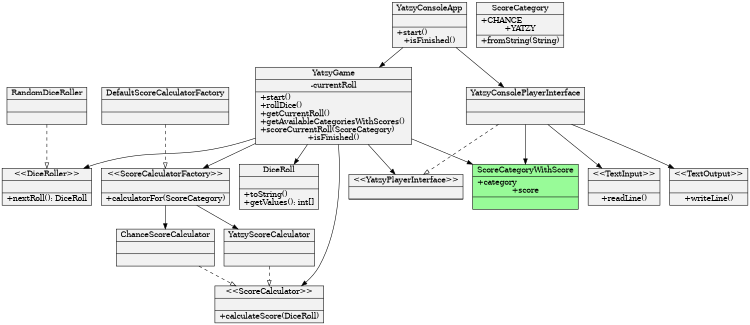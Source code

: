 digraph display_score_with_category_green {
size="5,5"
node[shape=record,style=filled,fillcolor=gray95]

1[label = "{YatzyConsoleApp||+start()\l+isFinished()}"]
2[label = "{\<\<TextInput\>\>||+readLine()}"]
3[label = "{\<\<TextOutput\>\>||+writeLine()}"]
4[label = "{\<\<DiceRoller\>\>||+nextRoll(): DiceRoll}"]
5[label = "{DiceRoll||+toString()\l+getValues(): int[]}"]
7[label = "{RandomDiceRoller||}"]
8[label = "{ScoreCategory|+CHANCE\l+YATZY|+fromString(String)}"]
9[label = "{\<\<ScoreCalculatorFactory\>\>||+calculatorFor(ScoreCategory)}"]
10[label = "{YatzyScoreCalculator||}"]
11[label = "{ChanceScoreCalculator||}"]
12[label = "{DefaultScoreCalculatorFactory||}"]
13[label = "{\<\<ScoreCalculator\>\>||+calculateScore(DiceRoll)}"]
14[label = "{YatzyGame|
    -currentRoll|
    +start()
    \l+rollDice()
    \l+getCurrentRoll()
    \l+getAvailableCategoriesWithScores()
    \l+scoreCurrentRoll(ScoreCategory)
    \l+isFinished()}"]
15[label = "{\<\<YatzyPlayerInterface\>\>||
    showPlayerRolled(DiceRoll)
    \lshowAvailableCategories(List<ScoreCategoryWithScore>)
    \lpromptForCategoryInput(): ScoreCategory
    \lshowPlayerScore()}"]
16[label = "{YatzyConsolePlayerInterface||}"]
17[label = "{ScoreCategoryWithScore|+category\l+score|}", fillcolor=palegreen]

1->14
1->16
7->4 [style=dashed,arrowhead=onormal]
9->10
9->11
12->9 [style=dashed,arrowhead=onormal]
10->13 [style=dashed,arrowhead=onormal]
11->13 [style=dashed,arrowhead=onormal]
14->4
14->5
14->9
14->13
14->15
14->17
16->2
16->3
16->15 [style=dashed,arrowhead=onormal]
16->17
}
